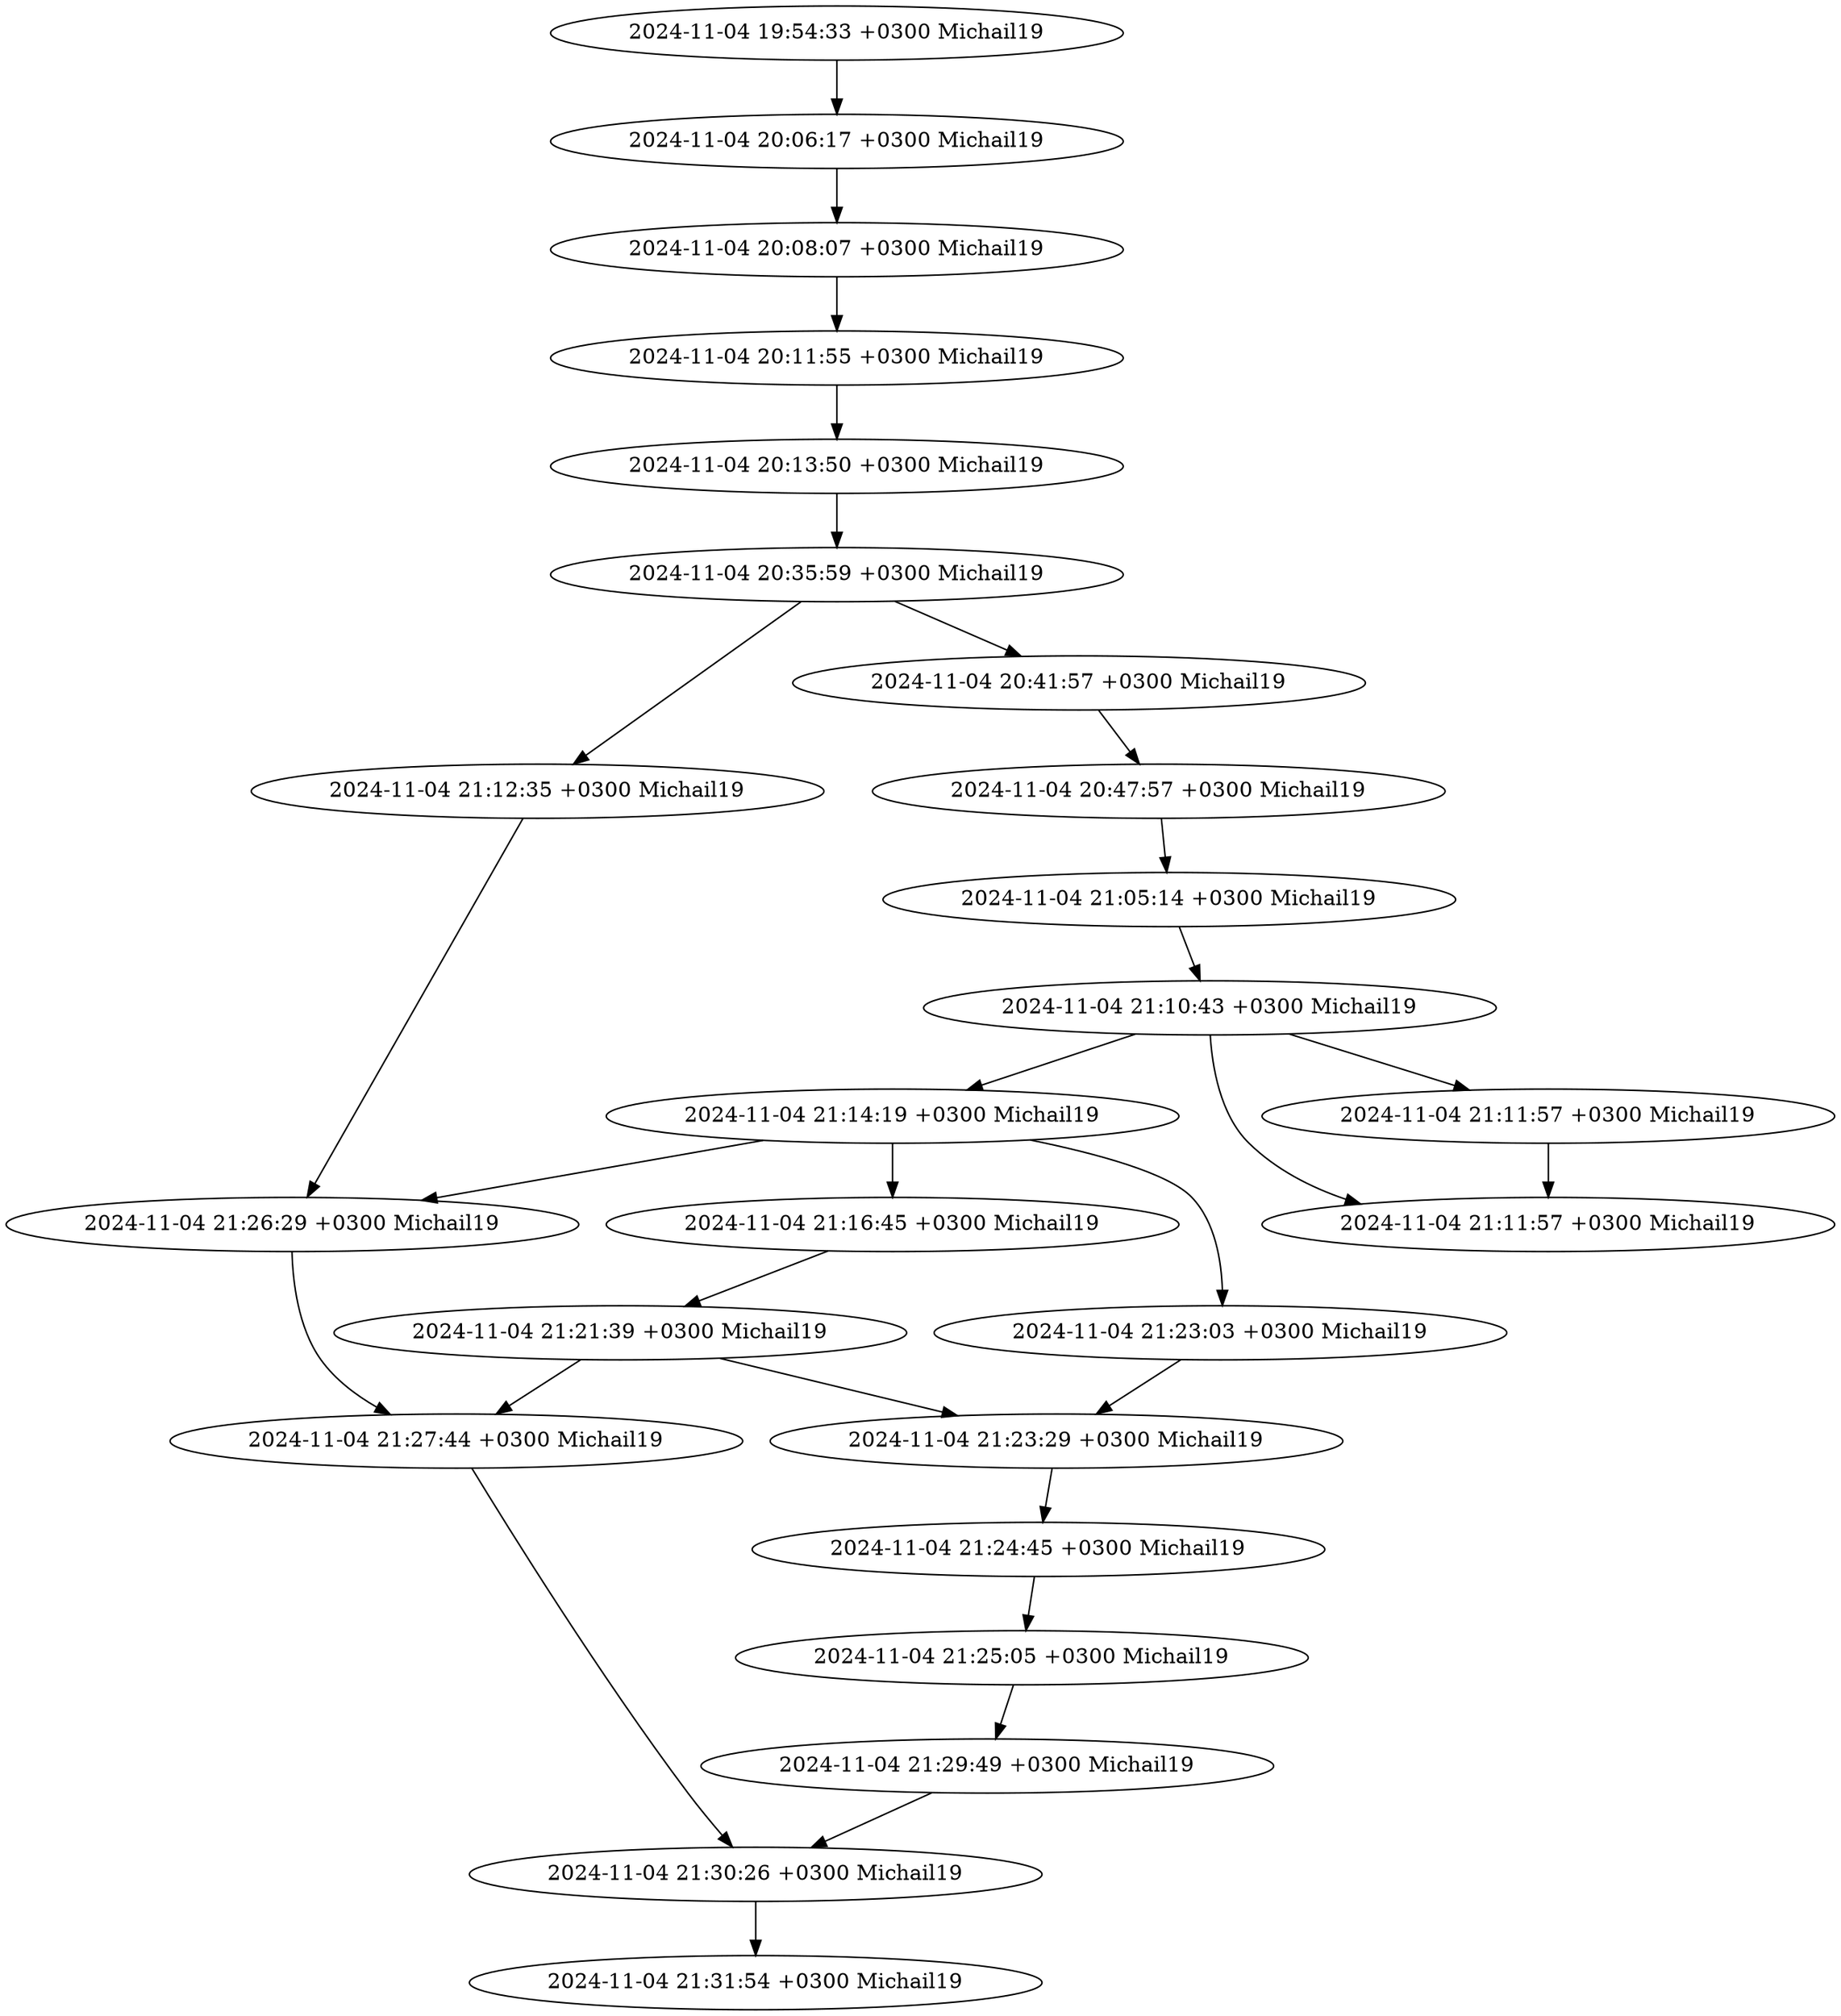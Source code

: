 digraph G {
    "a49ea5245a819f11aacb317402d5c23237cf3d98" [label="2024-11-04 21:31:54 +0300 Michail19"];
    "866a92b401ca8e83ca3d6316dcd1e22a87e8d117" -> "a49ea5245a819f11aacb317402d5c23237cf3d98";
    "866a92b401ca8e83ca3d6316dcd1e22a87e8d117" [label="2024-11-04 21:30:26 +0300 Michail19"];
    "7a9c55e732c953dd22e3865b1cc2107096188ec9" -> "866a92b401ca8e83ca3d6316dcd1e22a87e8d117";
    "73258d26e192bf42274e86f7e9734c17fe21e55b" -> "866a92b401ca8e83ca3d6316dcd1e22a87e8d117";
    "7a9c55e732c953dd22e3865b1cc2107096188ec9" [label="2024-11-04 21:29:49 +0300 Michail19"];
    "efd17ccf36fa9608f6c69e0652765e1c54b61b89" -> "7a9c55e732c953dd22e3865b1cc2107096188ec9";
    "73258d26e192bf42274e86f7e9734c17fe21e55b" [label="2024-11-04 21:27:44 +0300 Michail19"];
    "4821cdb57677a2af54a3b32aca9c1be37ca16872" -> "73258d26e192bf42274e86f7e9734c17fe21e55b";
    "7fc610c663c07e7da66307da2faa3662ac333b31" -> "73258d26e192bf42274e86f7e9734c17fe21e55b";
    "7fc610c663c07e7da66307da2faa3662ac333b31" [label="2024-11-04 21:26:29 +0300 Michail19"];
    "f2b4ff9571ac4ab389ead3d52375351dd7324293" -> "7fc610c663c07e7da66307da2faa3662ac333b31";
    "2d0f4fdc62858060ae9614b1424f0938bbaa3a52" -> "7fc610c663c07e7da66307da2faa3662ac333b31";
    "efd17ccf36fa9608f6c69e0652765e1c54b61b89" [label="2024-11-04 21:25:05 +0300 Michail19"];
    "9e4e44ee2bd6a0e7eb1ea17b4f37920688e868e3" -> "efd17ccf36fa9608f6c69e0652765e1c54b61b89";
    "9e4e44ee2bd6a0e7eb1ea17b4f37920688e868e3" [label="2024-11-04 21:24:45 +0300 Michail19"];
    "b8d8953f7ce8fc7522e840ef1407c0d3f7119dd0" -> "9e4e44ee2bd6a0e7eb1ea17b4f37920688e868e3";
    "b8d8953f7ce8fc7522e840ef1407c0d3f7119dd0" [label="2024-11-04 21:23:29 +0300 Michail19"];
    "cb0adba88edc4027e7af5d1263faa7728e007dbc" -> "b8d8953f7ce8fc7522e840ef1407c0d3f7119dd0";
    "4821cdb57677a2af54a3b32aca9c1be37ca16872" -> "b8d8953f7ce8fc7522e840ef1407c0d3f7119dd0";
    "cb0adba88edc4027e7af5d1263faa7728e007dbc" [label="2024-11-04 21:23:03 +0300 Michail19"];
    "f2b4ff9571ac4ab389ead3d52375351dd7324293" -> "cb0adba88edc4027e7af5d1263faa7728e007dbc";
    "4821cdb57677a2af54a3b32aca9c1be37ca16872" [label="2024-11-04 21:21:39 +0300 Michail19"];
    "0521441b2467a0f04cd6b93a559208cb02ce9157" -> "4821cdb57677a2af54a3b32aca9c1be37ca16872";
    "0521441b2467a0f04cd6b93a559208cb02ce9157" [label="2024-11-04 21:16:45 +0300 Michail19"];
    "f2b4ff9571ac4ab389ead3d52375351dd7324293" -> "0521441b2467a0f04cd6b93a559208cb02ce9157";
    "f2b4ff9571ac4ab389ead3d52375351dd7324293" [label="2024-11-04 21:14:19 +0300 Michail19"];
    "8b50d4b403be2a20fe8b77a8ab2e54a6161746f5" -> "f2b4ff9571ac4ab389ead3d52375351dd7324293";
    "2d0f4fdc62858060ae9614b1424f0938bbaa3a52" [label="2024-11-04 21:12:35 +0300 Michail19"];
    "370b81cb2696b5585780ff9c1359753ce070d8a6" -> "2d0f4fdc62858060ae9614b1424f0938bbaa3a52";
    "275e2999aaa4cb91f1d07816f954d0aa32208cb1" [label="2024-11-04 21:11:57 +0300 Michail19"];
    "8b50d4b403be2a20fe8b77a8ab2e54a6161746f5" -> "275e2999aaa4cb91f1d07816f954d0aa32208cb1";
    "fb33023bd82753f7163abd109360c7dacd0322f6" -> "275e2999aaa4cb91f1d07816f954d0aa32208cb1";
    "fb33023bd82753f7163abd109360c7dacd0322f6" [label="2024-11-04 21:11:57 +0300 Michail19"];
    "8b50d4b403be2a20fe8b77a8ab2e54a6161746f5" -> "fb33023bd82753f7163abd109360c7dacd0322f6";
    "8b50d4b403be2a20fe8b77a8ab2e54a6161746f5" [label="2024-11-04 21:10:43 +0300 Michail19"];
    "20d60cd260b4c83e5d54e93c36e41720101eb681" -> "8b50d4b403be2a20fe8b77a8ab2e54a6161746f5";
    "20d60cd260b4c83e5d54e93c36e41720101eb681" [label="2024-11-04 21:05:14 +0300 Michail19"];
    "9b440faa52a7ab727df50053aa68a014c2ebaf03" -> "20d60cd260b4c83e5d54e93c36e41720101eb681";
    "9b440faa52a7ab727df50053aa68a014c2ebaf03" [label="2024-11-04 20:47:57 +0300 Michail19"];
    "6e5519de86204676ec1090770f51b928f61f6c24" -> "9b440faa52a7ab727df50053aa68a014c2ebaf03";
    "6e5519de86204676ec1090770f51b928f61f6c24" [label="2024-11-04 20:41:57 +0300 Michail19"];
    "370b81cb2696b5585780ff9c1359753ce070d8a6" -> "6e5519de86204676ec1090770f51b928f61f6c24";
    "370b81cb2696b5585780ff9c1359753ce070d8a6" [label="2024-11-04 20:35:59 +0300 Michail19"];
    "6e44a9eccef9dc107c26c453559d669ebd84dbcc" -> "370b81cb2696b5585780ff9c1359753ce070d8a6";
    "6e44a9eccef9dc107c26c453559d669ebd84dbcc" [label="2024-11-04 20:13:50 +0300 Michail19"];
    "46367f7de67175d5f03c9e8ae2067ac21fec0a92" -> "6e44a9eccef9dc107c26c453559d669ebd84dbcc";
    "46367f7de67175d5f03c9e8ae2067ac21fec0a92" [label="2024-11-04 20:11:55 +0300 Michail19"];
    "49837d93d4a5fb59956aadbba3c262efa4b05267" -> "46367f7de67175d5f03c9e8ae2067ac21fec0a92";
    "49837d93d4a5fb59956aadbba3c262efa4b05267" [label="2024-11-04 20:08:07 +0300 Michail19"];
    "1c911d746562f2b41f69b62a80a2f5a56168f865" -> "49837d93d4a5fb59956aadbba3c262efa4b05267";
    "1c911d746562f2b41f69b62a80a2f5a56168f865" [label="2024-11-04 20:06:17 +0300 Michail19"];
    "27dfd2e4035db62bb239fdf60053539fa3b2f90f" -> "1c911d746562f2b41f69b62a80a2f5a56168f865";
    "27dfd2e4035db62bb239fdf60053539fa3b2f90f" [label="2024-11-04 19:54:33 +0300 Michail19"];
}